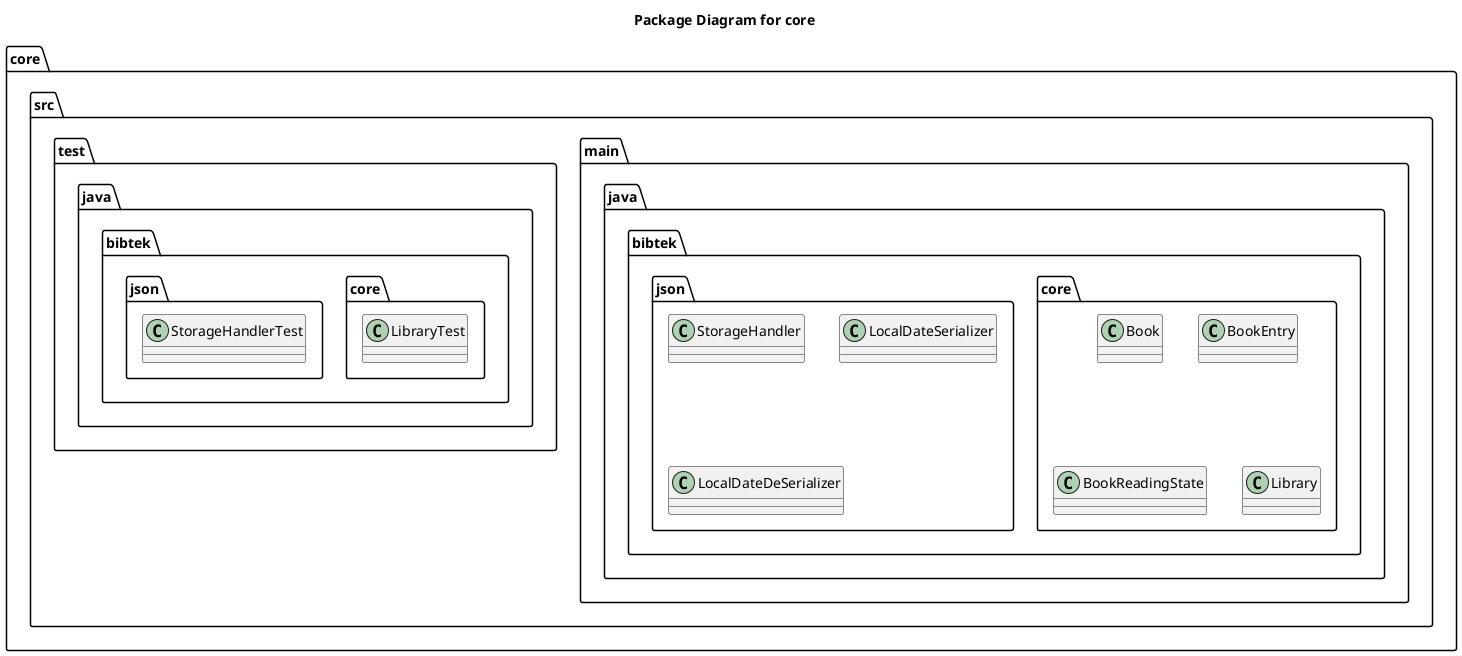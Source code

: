 @startuml corePackageDiagram
title Package Diagram for core 
namespace core {
    namespace src {
        namespace main.java.bibtek {
            namespace core {
                class Book 
                class BookEntry
                class BookReadingState
                class Library
            }
            namespace json {
                class StorageHandler
                class LocalDateSerializer
                class LocalDateDeSerializer
            }
        }
        namespace test.java.bibtek {
            namespace core {
                class LibraryTest
            }
            namespace json {
                class StorageHandlerTest
            }
        }
    }
}

@enduml 
